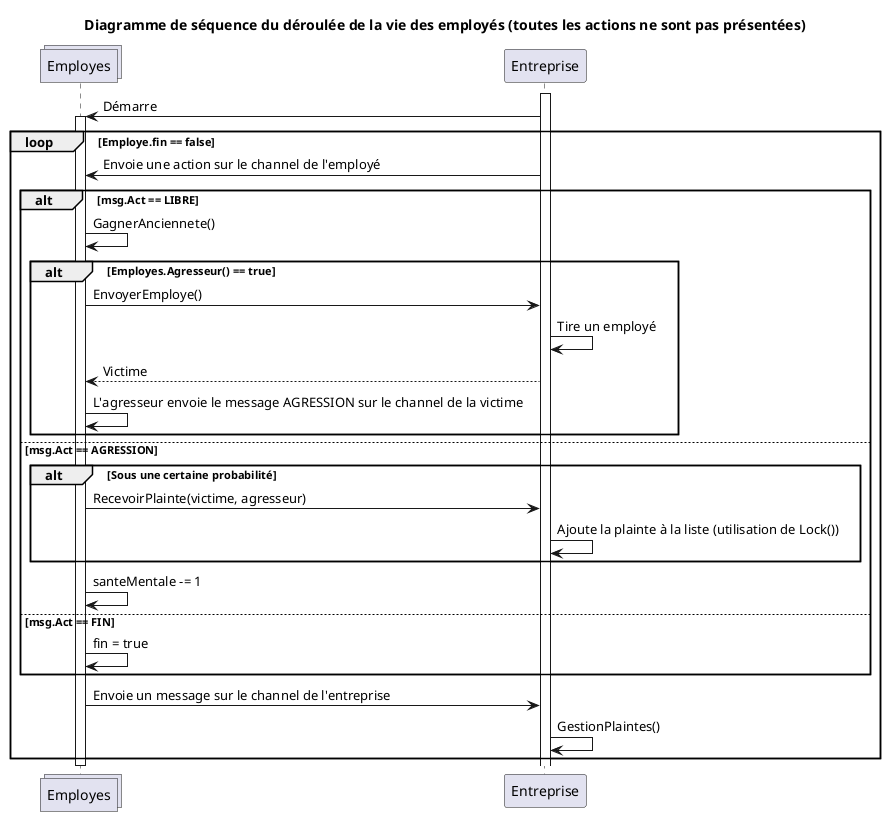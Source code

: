 @startuml Diagramme de séquence du déroulée de la vie des employés (toutes les actions ne sont pas présentées)

title Diagramme de séquence du déroulée de la vie des employés (toutes les actions ne sont pas présentées)

collections Employes

activate Entreprise

Entreprise -> Employes : Démarre

activate Employes

loop Employe.fin == false
    Entreprise -> Employes : Envoie une action sur le channel de l'employé
    alt msg.Act == LIBRE
        Employes -> Employes : GagnerAnciennete()
        alt Employes.Agresseur() == true
            Employes -> Entreprise : EnvoyerEmploye()
            Entreprise -> Entreprise : Tire un employé
            Entreprise --> Employes : Victime
            Employes -> Employes : L'agresseur envoie le message AGRESSION sur le channel de la victime
        end alt
        ' alt Employes dans Entreprise.formation
        '     Employes -> Employes : Employes.seFormer()
        ' end alt
        ' alt Sous une certaine probabilité
        '     Employes -> Employes : Employes.avoirEnfant()
        ' end alt
        ' alt A eu un enfant et est une femme et sous une certaine probabilité
        '     Employes -> Employes : Employes.poserDemissionMaternite()
        ' end alt
        ' alt Employes.ancienneté > 43
        '     Employes -> Employes : Employes.partirRetraite()
        ' end alt
        ' alt Sous une certaine probabilité
        '     Employes -> Employes : Employes.poserDemission()
        ' end alt
    else msg.Act == AGRESSION
        alt Sous une certaine probabilité
            Employes -> Entreprise : RecevoirPlainte(victime, agresseur)
            Entreprise -> Entreprise : Ajoute la plainte à la liste (utilisation de Lock())
        end alt
        Employes -> Employes : santeMentale -= 1
        ' alt Employes.santeMentale < 0
        '     Employes -> Employes : Employes.partirDepression()
        ' end alt
    else msg.Act == FIN
        Employes -> Employes : fin = true
    end alt
    Employes -> Entreprise : Envoie un message sur le channel de l'entreprise
    Entreprise -> Entreprise : GestionPlaintes()

end loop

deactivate Employes

@enduml